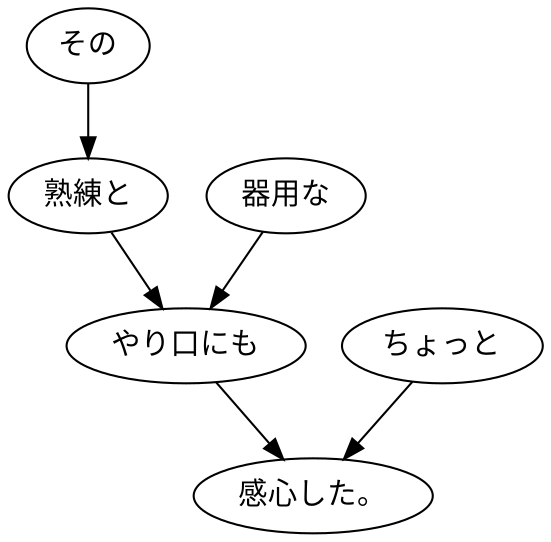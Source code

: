 digraph graph2852 {
	node0 [label="その"];
	node1 [label="熟練と"];
	node2 [label="器用な"];
	node3 [label="やり口にも"];
	node4 [label="ちょっと"];
	node5 [label="感心した。"];
	node0 -> node1;
	node1 -> node3;
	node2 -> node3;
	node3 -> node5;
	node4 -> node5;
}
